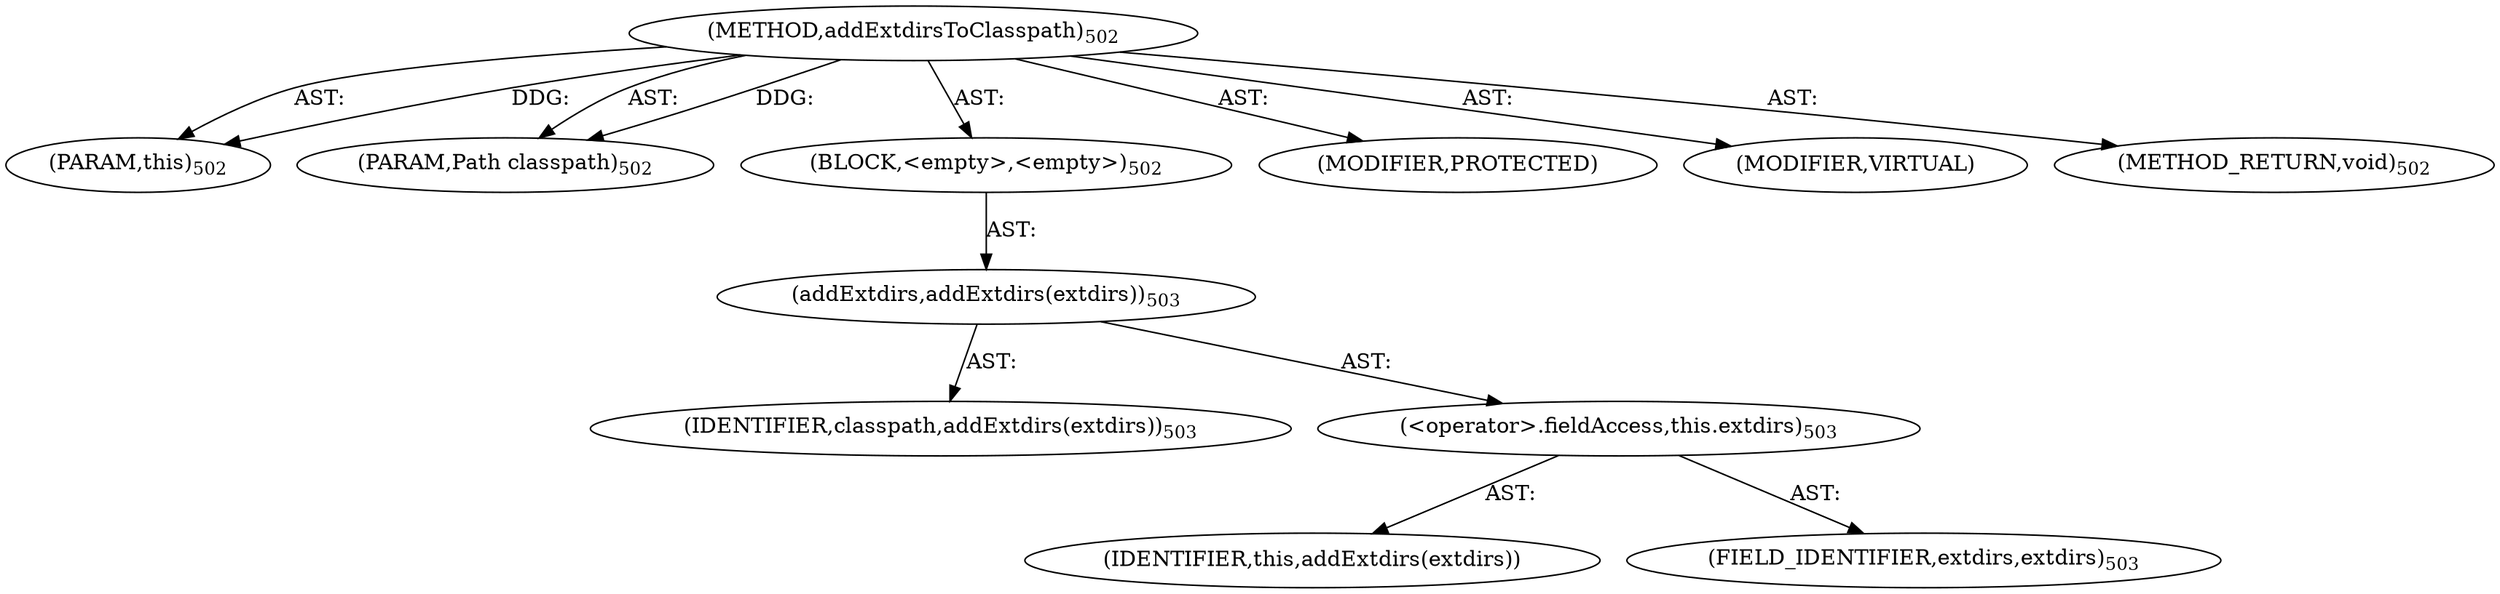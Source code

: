 digraph "addExtdirsToClasspath" {  
"111669149709" [label = <(METHOD,addExtdirsToClasspath)<SUB>502</SUB>> ]
"115964117018" [label = <(PARAM,this)<SUB>502</SUB>> ]
"115964117019" [label = <(PARAM,Path classpath)<SUB>502</SUB>> ]
"25769803852" [label = <(BLOCK,&lt;empty&gt;,&lt;empty&gt;)<SUB>502</SUB>> ]
"30064771462" [label = <(addExtdirs,addExtdirs(extdirs))<SUB>503</SUB>> ]
"68719477037" [label = <(IDENTIFIER,classpath,addExtdirs(extdirs))<SUB>503</SUB>> ]
"30064771463" [label = <(&lt;operator&gt;.fieldAccess,this.extdirs)<SUB>503</SUB>> ]
"68719477038" [label = <(IDENTIFIER,this,addExtdirs(extdirs))> ]
"55834574939" [label = <(FIELD_IDENTIFIER,extdirs,extdirs)<SUB>503</SUB>> ]
"133143986226" [label = <(MODIFIER,PROTECTED)> ]
"133143986227" [label = <(MODIFIER,VIRTUAL)> ]
"128849018893" [label = <(METHOD_RETURN,void)<SUB>502</SUB>> ]
  "111669149709" -> "115964117018"  [ label = "AST: "] 
  "111669149709" -> "115964117019"  [ label = "AST: "] 
  "111669149709" -> "25769803852"  [ label = "AST: "] 
  "111669149709" -> "133143986226"  [ label = "AST: "] 
  "111669149709" -> "133143986227"  [ label = "AST: "] 
  "111669149709" -> "128849018893"  [ label = "AST: "] 
  "25769803852" -> "30064771462"  [ label = "AST: "] 
  "30064771462" -> "68719477037"  [ label = "AST: "] 
  "30064771462" -> "30064771463"  [ label = "AST: "] 
  "30064771463" -> "68719477038"  [ label = "AST: "] 
  "30064771463" -> "55834574939"  [ label = "AST: "] 
  "111669149709" -> "115964117018"  [ label = "DDG: "] 
  "111669149709" -> "115964117019"  [ label = "DDG: "] 
}
